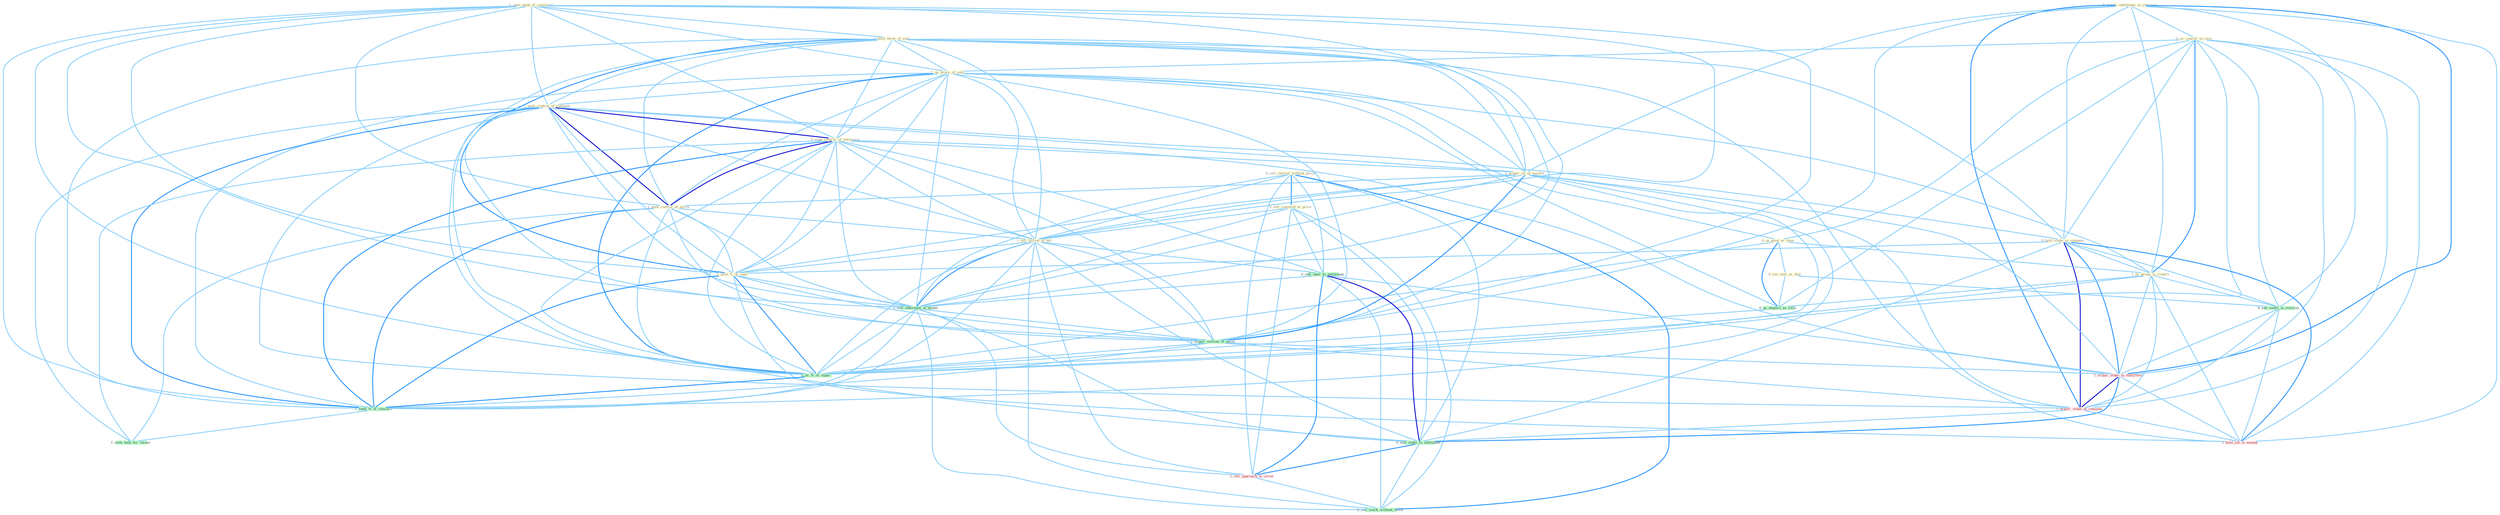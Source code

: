 Graph G{ 
    node
    [shape=polygon,style=filled,width=.5,height=.06,color="#BDFCC9",fixedsize=true,fontsize=4,
    fontcolor="#2f4f4f"];
    {node
    [color="#ffffe0", fontcolor="#8b7d6b"] "1_seen_peak_of_construct " "0_acquir_entitynam_in_yearnum " "1_hold_three_of_seat " "0_us_consult_in_case " "1_us_proce_of_sale " "1_seek_control_of_compani " "0_hold_stake_in_compani " "0_seek_control_of_entitynam " "0_sell_institut_without_price " "0_us_good_as_item " "1_acquir_on_of_machin " "1_us_group_in_countri " "0_sell_commod_at_price " "1_seek_control_of_airlin " "1_sell_billion_of_bill " "1_hold_%_of_capit " "0_see_task_as_that "}
{node [color="#fff0f5", fontcolor="#b22222"] "1_acquir_stake_in_entitynam " "1_acquir_stake_in_compani " "1_sell_approach_to_client " "1_hold_job_in_manag "}
edge [color="#B0E2FF"];

	"1_seen_peak_of_construct " -- "1_hold_three_of_seat " [w="1", color="#87cefa" ];
	"1_seen_peak_of_construct " -- "1_us_proce_of_sale " [w="1", color="#87cefa" ];
	"1_seen_peak_of_construct " -- "1_seek_control_of_compani " [w="1", color="#87cefa" ];
	"1_seen_peak_of_construct " -- "0_seek_control_of_entitynam " [w="1", color="#87cefa" ];
	"1_seen_peak_of_construct " -- "1_acquir_on_of_machin " [w="1", color="#87cefa" ];
	"1_seen_peak_of_construct " -- "1_seek_control_of_airlin " [w="1", color="#87cefa" ];
	"1_seen_peak_of_construct " -- "1_sell_billion_of_bill " [w="1", color="#87cefa" ];
	"1_seen_peak_of_construct " -- "1_hold_%_of_capit " [w="1", color="#87cefa" ];
	"1_seen_peak_of_construct " -- "1_sell_othernum_of_model " [w="1", color="#87cefa" ];
	"1_seen_peak_of_construct " -- "1_acquir_million_of_asset " [w="1", color="#87cefa" ];
	"1_seen_peak_of_construct " -- "1_us_%_of_capac " [w="1", color="#87cefa" ];
	"1_seen_peak_of_construct " -- "1_seek_%_of_concern " [w="1", color="#87cefa" ];
	"0_acquir_entitynam_in_yearnum " -- "0_us_consult_in_case " [w="1", color="#87cefa" ];
	"0_acquir_entitynam_in_yearnum " -- "0_hold_stake_in_compani " [w="1", color="#87cefa" ];
	"0_acquir_entitynam_in_yearnum " -- "1_acquir_on_of_machin " [w="1", color="#87cefa" ];
	"0_acquir_entitynam_in_yearnum " -- "1_us_group_in_countri " [w="1", color="#87cefa" ];
	"0_acquir_entitynam_in_yearnum " -- "0_see_vaniti_in_everyon " [w="1", color="#87cefa" ];
	"0_acquir_entitynam_in_yearnum " -- "1_acquir_million_of_asset " [w="1", color="#87cefa" ];
	"0_acquir_entitynam_in_yearnum " -- "1_acquir_stake_in_entitynam " [w="2", color="#1e90ff" , len=0.8];
	"0_acquir_entitynam_in_yearnum " -- "1_acquir_stake_in_compani " [w="2", color="#1e90ff" , len=0.8];
	"0_acquir_entitynam_in_yearnum " -- "1_hold_job_in_manag " [w="1", color="#87cefa" ];
	"1_hold_three_of_seat " -- "1_us_proce_of_sale " [w="1", color="#87cefa" ];
	"1_hold_three_of_seat " -- "1_seek_control_of_compani " [w="1", color="#87cefa" ];
	"1_hold_three_of_seat " -- "0_hold_stake_in_compani " [w="1", color="#87cefa" ];
	"1_hold_three_of_seat " -- "0_seek_control_of_entitynam " [w="1", color="#87cefa" ];
	"1_hold_three_of_seat " -- "1_acquir_on_of_machin " [w="1", color="#87cefa" ];
	"1_hold_three_of_seat " -- "1_seek_control_of_airlin " [w="1", color="#87cefa" ];
	"1_hold_three_of_seat " -- "1_sell_billion_of_bill " [w="1", color="#87cefa" ];
	"1_hold_three_of_seat " -- "1_hold_%_of_capit " [w="2", color="#1e90ff" , len=0.8];
	"1_hold_three_of_seat " -- "1_sell_othernum_of_model " [w="1", color="#87cefa" ];
	"1_hold_three_of_seat " -- "1_acquir_million_of_asset " [w="1", color="#87cefa" ];
	"1_hold_three_of_seat " -- "1_us_%_of_capac " [w="1", color="#87cefa" ];
	"1_hold_three_of_seat " -- "1_hold_job_in_manag " [w="1", color="#87cefa" ];
	"1_hold_three_of_seat " -- "1_seek_%_of_concern " [w="1", color="#87cefa" ];
	"0_us_consult_in_case " -- "1_us_proce_of_sale " [w="1", color="#87cefa" ];
	"0_us_consult_in_case " -- "0_hold_stake_in_compani " [w="1", color="#87cefa" ];
	"0_us_consult_in_case " -- "0_us_good_as_item " [w="1", color="#87cefa" ];
	"0_us_consult_in_case " -- "1_us_group_in_countri " [w="2", color="#1e90ff" , len=0.8];
	"0_us_consult_in_case " -- "0_see_vaniti_in_everyon " [w="1", color="#87cefa" ];
	"0_us_consult_in_case " -- "0_us_deposit_as_cach " [w="1", color="#87cefa" ];
	"0_us_consult_in_case " -- "1_acquir_stake_in_entitynam " [w="1", color="#87cefa" ];
	"0_us_consult_in_case " -- "1_acquir_stake_in_compani " [w="1", color="#87cefa" ];
	"0_us_consult_in_case " -- "1_us_%_of_capac " [w="1", color="#87cefa" ];
	"0_us_consult_in_case " -- "1_hold_job_in_manag " [w="1", color="#87cefa" ];
	"1_us_proce_of_sale " -- "1_seek_control_of_compani " [w="1", color="#87cefa" ];
	"1_us_proce_of_sale " -- "0_seek_control_of_entitynam " [w="1", color="#87cefa" ];
	"1_us_proce_of_sale " -- "0_us_good_as_item " [w="1", color="#87cefa" ];
	"1_us_proce_of_sale " -- "1_acquir_on_of_machin " [w="1", color="#87cefa" ];
	"1_us_proce_of_sale " -- "1_us_group_in_countri " [w="1", color="#87cefa" ];
	"1_us_proce_of_sale " -- "1_seek_control_of_airlin " [w="1", color="#87cefa" ];
	"1_us_proce_of_sale " -- "1_sell_billion_of_bill " [w="1", color="#87cefa" ];
	"1_us_proce_of_sale " -- "1_hold_%_of_capit " [w="1", color="#87cefa" ];
	"1_us_proce_of_sale " -- "1_sell_othernum_of_model " [w="1", color="#87cefa" ];
	"1_us_proce_of_sale " -- "1_acquir_million_of_asset " [w="1", color="#87cefa" ];
	"1_us_proce_of_sale " -- "0_us_deposit_as_cach " [w="1", color="#87cefa" ];
	"1_us_proce_of_sale " -- "1_us_%_of_capac " [w="2", color="#1e90ff" , len=0.8];
	"1_us_proce_of_sale " -- "1_seek_%_of_concern " [w="1", color="#87cefa" ];
	"1_seek_control_of_compani " -- "0_hold_stake_in_compani " [w="1", color="#87cefa" ];
	"1_seek_control_of_compani " -- "0_seek_control_of_entitynam " [w="3", color="#0000cd" , len=0.6];
	"1_seek_control_of_compani " -- "1_acquir_on_of_machin " [w="1", color="#87cefa" ];
	"1_seek_control_of_compani " -- "1_seek_control_of_airlin " [w="3", color="#0000cd" , len=0.6];
	"1_seek_control_of_compani " -- "1_sell_billion_of_bill " [w="1", color="#87cefa" ];
	"1_seek_control_of_compani " -- "1_hold_%_of_capit " [w="1", color="#87cefa" ];
	"1_seek_control_of_compani " -- "1_sell_othernum_of_model " [w="1", color="#87cefa" ];
	"1_seek_control_of_compani " -- "1_acquir_million_of_asset " [w="1", color="#87cefa" ];
	"1_seek_control_of_compani " -- "1_acquir_stake_in_compani " [w="1", color="#87cefa" ];
	"1_seek_control_of_compani " -- "1_us_%_of_capac " [w="1", color="#87cefa" ];
	"1_seek_control_of_compani " -- "1_seek_%_of_concern " [w="2", color="#1e90ff" , len=0.8];
	"1_seek_control_of_compani " -- "1_seek_help_for_owner " [w="1", color="#87cefa" ];
	"0_hold_stake_in_compani " -- "1_us_group_in_countri " [w="1", color="#87cefa" ];
	"0_hold_stake_in_compani " -- "1_hold_%_of_capit " [w="1", color="#87cefa" ];
	"0_hold_stake_in_compani " -- "0_see_vaniti_in_everyon " [w="1", color="#87cefa" ];
	"0_hold_stake_in_compani " -- "1_acquir_stake_in_entitynam " [w="2", color="#1e90ff" , len=0.8];
	"0_hold_stake_in_compani " -- "1_acquir_stake_in_compani " [w="3", color="#0000cd" , len=0.6];
	"0_hold_stake_in_compani " -- "0_sell_stake_to_entitynam " [w="1", color="#87cefa" ];
	"0_hold_stake_in_compani " -- "1_hold_job_in_manag " [w="2", color="#1e90ff" , len=0.8];
	"0_seek_control_of_entitynam " -- "1_acquir_on_of_machin " [w="1", color="#87cefa" ];
	"0_seek_control_of_entitynam " -- "1_seek_control_of_airlin " [w="3", color="#0000cd" , len=0.6];
	"0_seek_control_of_entitynam " -- "1_sell_billion_of_bill " [w="1", color="#87cefa" ];
	"0_seek_control_of_entitynam " -- "1_hold_%_of_capit " [w="1", color="#87cefa" ];
	"0_seek_control_of_entitynam " -- "0_sell_oper_to_entitynam " [w="1", color="#87cefa" ];
	"0_seek_control_of_entitynam " -- "1_sell_othernum_of_model " [w="1", color="#87cefa" ];
	"0_seek_control_of_entitynam " -- "1_acquir_million_of_asset " [w="1", color="#87cefa" ];
	"0_seek_control_of_entitynam " -- "1_acquir_stake_in_entitynam " [w="1", color="#87cefa" ];
	"0_seek_control_of_entitynam " -- "0_sell_stake_to_entitynam " [w="1", color="#87cefa" ];
	"0_seek_control_of_entitynam " -- "1_us_%_of_capac " [w="1", color="#87cefa" ];
	"0_seek_control_of_entitynam " -- "1_seek_%_of_concern " [w="2", color="#1e90ff" , len=0.8];
	"0_seek_control_of_entitynam " -- "1_seek_help_for_owner " [w="1", color="#87cefa" ];
	"0_sell_institut_without_price " -- "0_sell_commod_at_price " [w="2", color="#1e90ff" , len=0.8];
	"0_sell_institut_without_price " -- "1_sell_billion_of_bill " [w="1", color="#87cefa" ];
	"0_sell_institut_without_price " -- "0_sell_oper_to_entitynam " [w="1", color="#87cefa" ];
	"0_sell_institut_without_price " -- "1_sell_othernum_of_model " [w="1", color="#87cefa" ];
	"0_sell_institut_without_price " -- "0_sell_stake_to_entitynam " [w="1", color="#87cefa" ];
	"0_sell_institut_without_price " -- "1_sell_approach_to_client " [w="1", color="#87cefa" ];
	"0_sell_institut_without_price " -- "0_sell_stock_without_hitch " [w="2", color="#1e90ff" , len=0.8];
	"0_us_good_as_item " -- "1_us_group_in_countri " [w="1", color="#87cefa" ];
	"0_us_good_as_item " -- "0_see_task_as_that " [w="1", color="#87cefa" ];
	"0_us_good_as_item " -- "0_us_deposit_as_cach " [w="2", color="#1e90ff" , len=0.8];
	"0_us_good_as_item " -- "1_us_%_of_capac " [w="1", color="#87cefa" ];
	"1_acquir_on_of_machin " -- "1_seek_control_of_airlin " [w="1", color="#87cefa" ];
	"1_acquir_on_of_machin " -- "1_sell_billion_of_bill " [w="1", color="#87cefa" ];
	"1_acquir_on_of_machin " -- "1_hold_%_of_capit " [w="1", color="#87cefa" ];
	"1_acquir_on_of_machin " -- "1_sell_othernum_of_model " [w="1", color="#87cefa" ];
	"1_acquir_on_of_machin " -- "1_acquir_million_of_asset " [w="2", color="#1e90ff" , len=0.8];
	"1_acquir_on_of_machin " -- "1_acquir_stake_in_entitynam " [w="1", color="#87cefa" ];
	"1_acquir_on_of_machin " -- "1_acquir_stake_in_compani " [w="1", color="#87cefa" ];
	"1_acquir_on_of_machin " -- "1_us_%_of_capac " [w="1", color="#87cefa" ];
	"1_acquir_on_of_machin " -- "1_seek_%_of_concern " [w="1", color="#87cefa" ];
	"1_us_group_in_countri " -- "0_see_vaniti_in_everyon " [w="1", color="#87cefa" ];
	"1_us_group_in_countri " -- "0_us_deposit_as_cach " [w="1", color="#87cefa" ];
	"1_us_group_in_countri " -- "1_acquir_stake_in_entitynam " [w="1", color="#87cefa" ];
	"1_us_group_in_countri " -- "1_acquir_stake_in_compani " [w="1", color="#87cefa" ];
	"1_us_group_in_countri " -- "1_us_%_of_capac " [w="1", color="#87cefa" ];
	"1_us_group_in_countri " -- "1_hold_job_in_manag " [w="1", color="#87cefa" ];
	"0_sell_commod_at_price " -- "1_sell_billion_of_bill " [w="1", color="#87cefa" ];
	"0_sell_commod_at_price " -- "0_sell_oper_to_entitynam " [w="1", color="#87cefa" ];
	"0_sell_commod_at_price " -- "1_sell_othernum_of_model " [w="1", color="#87cefa" ];
	"0_sell_commod_at_price " -- "0_sell_stake_to_entitynam " [w="1", color="#87cefa" ];
	"0_sell_commod_at_price " -- "1_sell_approach_to_client " [w="1", color="#87cefa" ];
	"0_sell_commod_at_price " -- "0_sell_stock_without_hitch " [w="1", color="#87cefa" ];
	"1_seek_control_of_airlin " -- "1_sell_billion_of_bill " [w="1", color="#87cefa" ];
	"1_seek_control_of_airlin " -- "1_hold_%_of_capit " [w="1", color="#87cefa" ];
	"1_seek_control_of_airlin " -- "1_sell_othernum_of_model " [w="1", color="#87cefa" ];
	"1_seek_control_of_airlin " -- "1_acquir_million_of_asset " [w="1", color="#87cefa" ];
	"1_seek_control_of_airlin " -- "1_us_%_of_capac " [w="1", color="#87cefa" ];
	"1_seek_control_of_airlin " -- "1_seek_%_of_concern " [w="2", color="#1e90ff" , len=0.8];
	"1_seek_control_of_airlin " -- "1_seek_help_for_owner " [w="1", color="#87cefa" ];
	"1_sell_billion_of_bill " -- "1_hold_%_of_capit " [w="1", color="#87cefa" ];
	"1_sell_billion_of_bill " -- "0_sell_oper_to_entitynam " [w="1", color="#87cefa" ];
	"1_sell_billion_of_bill " -- "1_sell_othernum_of_model " [w="2", color="#1e90ff" , len=0.8];
	"1_sell_billion_of_bill " -- "1_acquir_million_of_asset " [w="1", color="#87cefa" ];
	"1_sell_billion_of_bill " -- "0_sell_stake_to_entitynam " [w="1", color="#87cefa" ];
	"1_sell_billion_of_bill " -- "1_us_%_of_capac " [w="1", color="#87cefa" ];
	"1_sell_billion_of_bill " -- "1_sell_approach_to_client " [w="1", color="#87cefa" ];
	"1_sell_billion_of_bill " -- "0_sell_stock_without_hitch " [w="1", color="#87cefa" ];
	"1_sell_billion_of_bill " -- "1_seek_%_of_concern " [w="1", color="#87cefa" ];
	"1_hold_%_of_capit " -- "1_sell_othernum_of_model " [w="1", color="#87cefa" ];
	"1_hold_%_of_capit " -- "1_acquir_million_of_asset " [w="1", color="#87cefa" ];
	"1_hold_%_of_capit " -- "1_us_%_of_capac " [w="2", color="#1e90ff" , len=0.8];
	"1_hold_%_of_capit " -- "1_hold_job_in_manag " [w="1", color="#87cefa" ];
	"1_hold_%_of_capit " -- "1_seek_%_of_concern " [w="2", color="#1e90ff" , len=0.8];
	"0_see_task_as_that " -- "0_see_vaniti_in_everyon " [w="1", color="#87cefa" ];
	"0_see_task_as_that " -- "0_us_deposit_as_cach " [w="1", color="#87cefa" ];
	"0_sell_oper_to_entitynam " -- "1_sell_othernum_of_model " [w="1", color="#87cefa" ];
	"0_sell_oper_to_entitynam " -- "1_acquir_stake_in_entitynam " [w="1", color="#87cefa" ];
	"0_sell_oper_to_entitynam " -- "0_sell_stake_to_entitynam " [w="3", color="#0000cd" , len=0.6];
	"0_sell_oper_to_entitynam " -- "1_sell_approach_to_client " [w="2", color="#1e90ff" , len=0.8];
	"0_sell_oper_to_entitynam " -- "0_sell_stock_without_hitch " [w="1", color="#87cefa" ];
	"1_sell_othernum_of_model " -- "1_acquir_million_of_asset " [w="1", color="#87cefa" ];
	"1_sell_othernum_of_model " -- "0_sell_stake_to_entitynam " [w="1", color="#87cefa" ];
	"1_sell_othernum_of_model " -- "1_us_%_of_capac " [w="1", color="#87cefa" ];
	"1_sell_othernum_of_model " -- "1_sell_approach_to_client " [w="1", color="#87cefa" ];
	"1_sell_othernum_of_model " -- "0_sell_stock_without_hitch " [w="1", color="#87cefa" ];
	"1_sell_othernum_of_model " -- "1_seek_%_of_concern " [w="1", color="#87cefa" ];
	"0_see_vaniti_in_everyon " -- "1_acquir_stake_in_entitynam " [w="1", color="#87cefa" ];
	"0_see_vaniti_in_everyon " -- "1_acquir_stake_in_compani " [w="1", color="#87cefa" ];
	"0_see_vaniti_in_everyon " -- "1_hold_job_in_manag " [w="1", color="#87cefa" ];
	"1_acquir_million_of_asset " -- "1_acquir_stake_in_entitynam " [w="1", color="#87cefa" ];
	"1_acquir_million_of_asset " -- "1_acquir_stake_in_compani " [w="1", color="#87cefa" ];
	"1_acquir_million_of_asset " -- "1_us_%_of_capac " [w="1", color="#87cefa" ];
	"1_acquir_million_of_asset " -- "1_seek_%_of_concern " [w="1", color="#87cefa" ];
	"0_us_deposit_as_cach " -- "1_us_%_of_capac " [w="1", color="#87cefa" ];
	"1_acquir_stake_in_entitynam " -- "1_acquir_stake_in_compani " [w="3", color="#0000cd" , len=0.6];
	"1_acquir_stake_in_entitynam " -- "0_sell_stake_to_entitynam " [w="2", color="#1e90ff" , len=0.8];
	"1_acquir_stake_in_entitynam " -- "1_hold_job_in_manag " [w="1", color="#87cefa" ];
	"1_acquir_stake_in_compani " -- "0_sell_stake_to_entitynam " [w="1", color="#87cefa" ];
	"1_acquir_stake_in_compani " -- "1_hold_job_in_manag " [w="1", color="#87cefa" ];
	"0_sell_stake_to_entitynam " -- "1_sell_approach_to_client " [w="2", color="#1e90ff" , len=0.8];
	"0_sell_stake_to_entitynam " -- "0_sell_stock_without_hitch " [w="1", color="#87cefa" ];
	"1_us_%_of_capac " -- "1_seek_%_of_concern " [w="2", color="#1e90ff" , len=0.8];
	"1_sell_approach_to_client " -- "0_sell_stock_without_hitch " [w="1", color="#87cefa" ];
	"1_seek_%_of_concern " -- "1_seek_help_for_owner " [w="1", color="#87cefa" ];
}